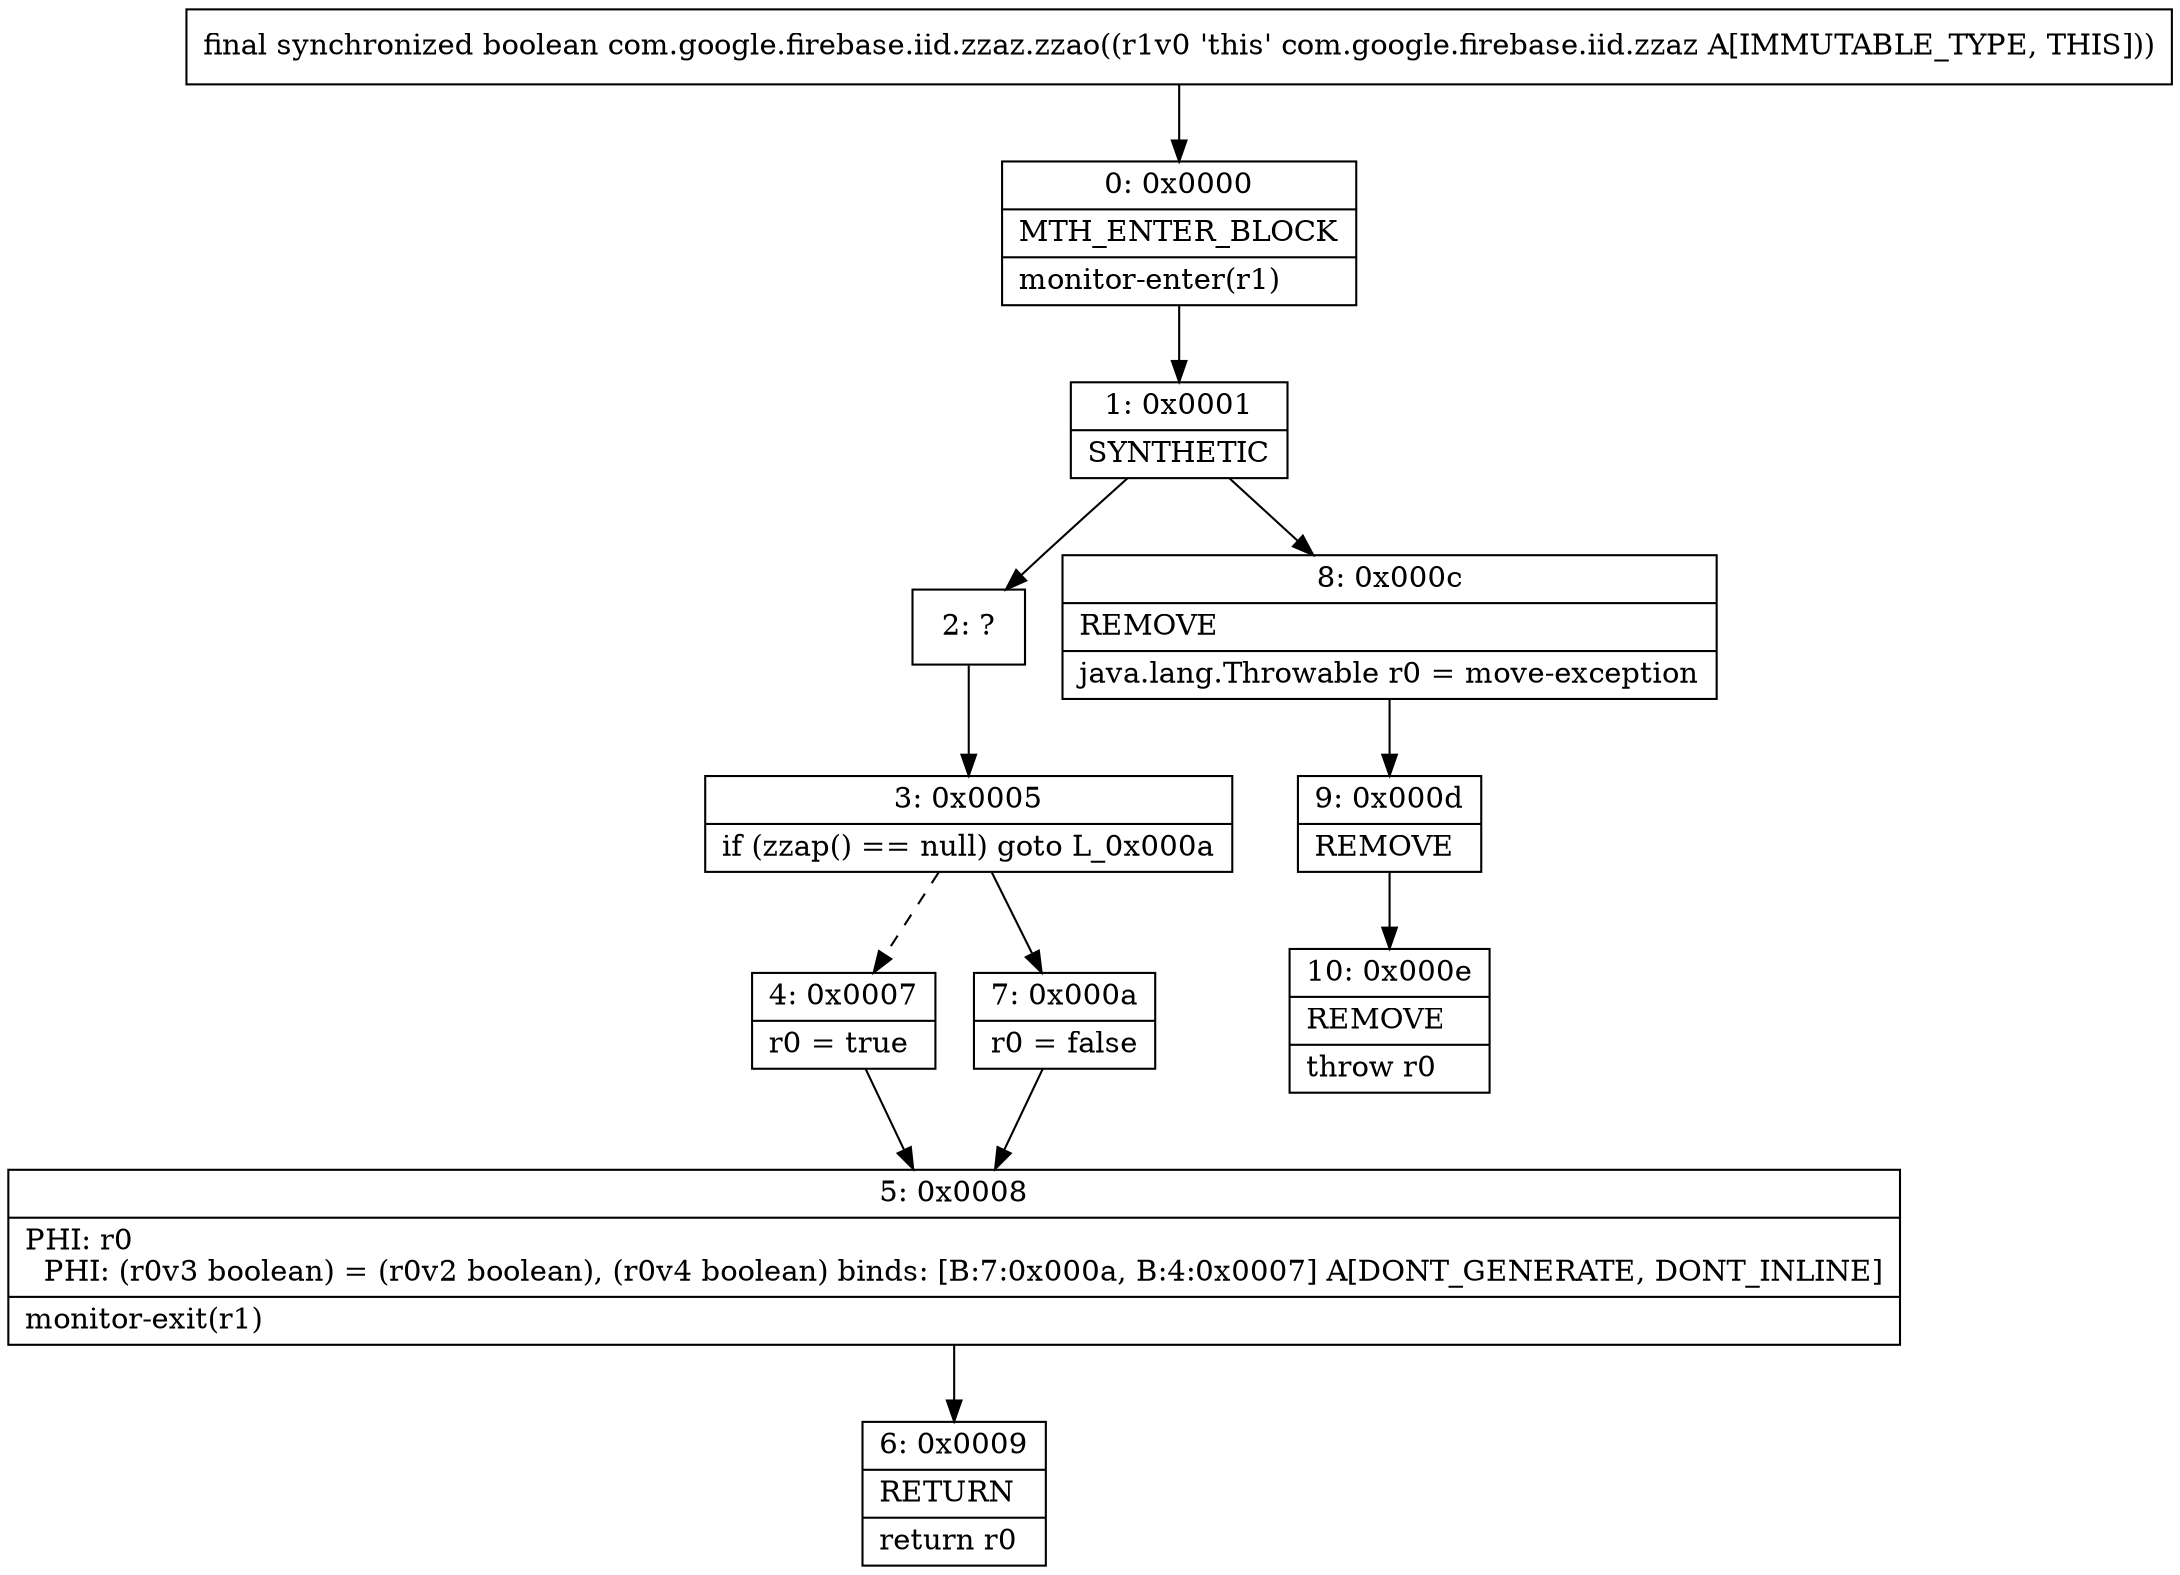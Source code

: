 digraph "CFG forcom.google.firebase.iid.zzaz.zzao()Z" {
Node_0 [shape=record,label="{0\:\ 0x0000|MTH_ENTER_BLOCK\l|monitor\-enter(r1)\l}"];
Node_1 [shape=record,label="{1\:\ 0x0001|SYNTHETIC\l}"];
Node_2 [shape=record,label="{2\:\ ?}"];
Node_3 [shape=record,label="{3\:\ 0x0005|if (zzap() == null) goto L_0x000a\l}"];
Node_4 [shape=record,label="{4\:\ 0x0007|r0 = true\l}"];
Node_5 [shape=record,label="{5\:\ 0x0008|PHI: r0 \l  PHI: (r0v3 boolean) = (r0v2 boolean), (r0v4 boolean) binds: [B:7:0x000a, B:4:0x0007] A[DONT_GENERATE, DONT_INLINE]\l|monitor\-exit(r1)\l}"];
Node_6 [shape=record,label="{6\:\ 0x0009|RETURN\l|return r0\l}"];
Node_7 [shape=record,label="{7\:\ 0x000a|r0 = false\l}"];
Node_8 [shape=record,label="{8\:\ 0x000c|REMOVE\l|java.lang.Throwable r0 = move\-exception\l}"];
Node_9 [shape=record,label="{9\:\ 0x000d|REMOVE\l}"];
Node_10 [shape=record,label="{10\:\ 0x000e|REMOVE\l|throw r0\l}"];
MethodNode[shape=record,label="{final synchronized boolean com.google.firebase.iid.zzaz.zzao((r1v0 'this' com.google.firebase.iid.zzaz A[IMMUTABLE_TYPE, THIS])) }"];
MethodNode -> Node_0;
Node_0 -> Node_1;
Node_1 -> Node_2;
Node_1 -> Node_8;
Node_2 -> Node_3;
Node_3 -> Node_4[style=dashed];
Node_3 -> Node_7;
Node_4 -> Node_5;
Node_5 -> Node_6;
Node_7 -> Node_5;
Node_8 -> Node_9;
Node_9 -> Node_10;
}

